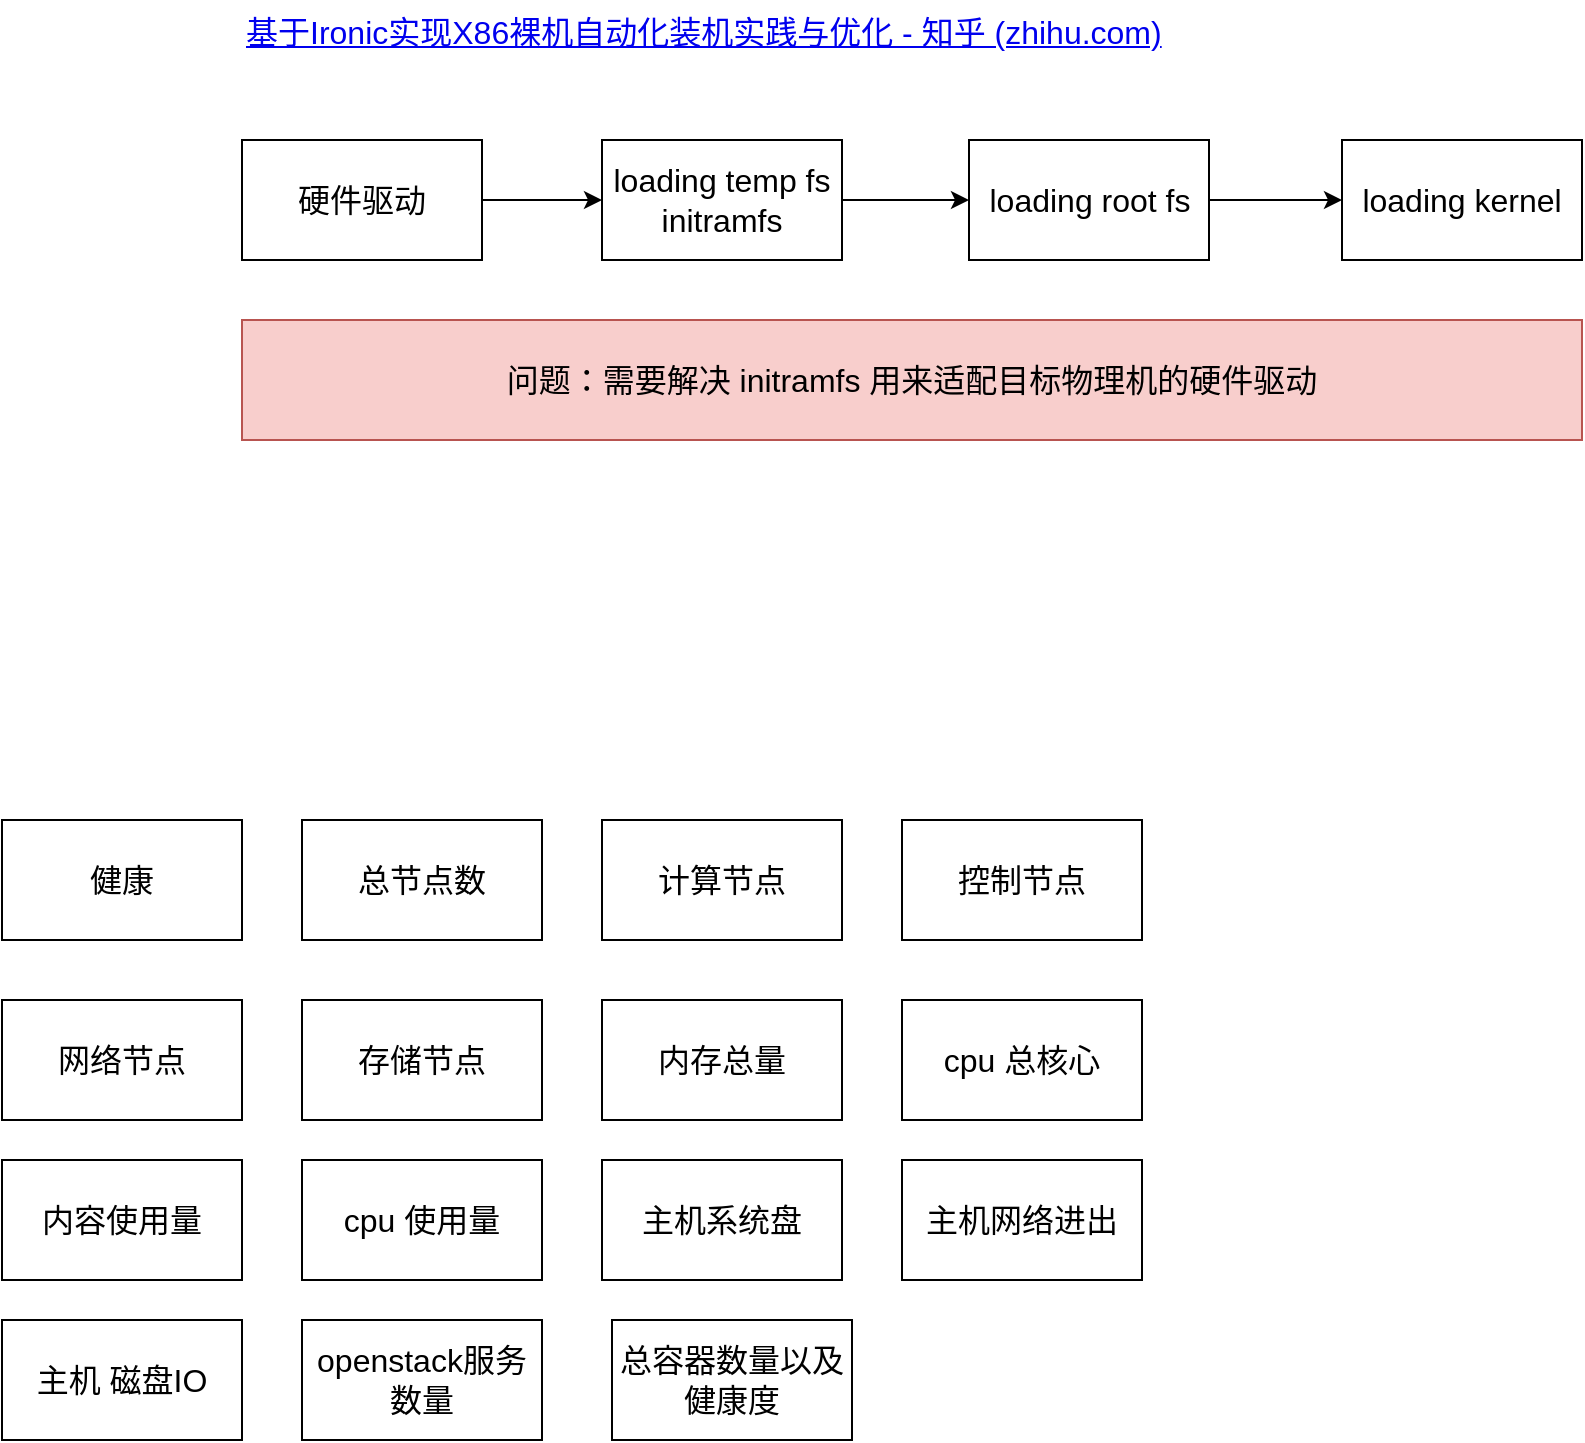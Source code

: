 <mxfile>
    <diagram id="6-c8X4OYtf5Ug9su37A3" name="第 1 页">
        <mxGraphModel dx="3045" dy="864" grid="1" gridSize="10" guides="1" tooltips="1" connect="1" arrows="1" fold="1" page="1" pageScale="1" pageWidth="827" pageHeight="1169" math="0" shadow="0">
            <root>
                <mxCell id="0"/>
                <mxCell id="1" parent="0"/>
                <mxCell id="4" style="edgeStyle=none;html=1;entryX=0;entryY=0.5;entryDx=0;entryDy=0;" edge="1" parent="1" source="2" target="3">
                    <mxGeometry relative="1" as="geometry"/>
                </mxCell>
                <mxCell id="2" value="硬件驱动" style="rounded=0;whiteSpace=wrap;html=1;fontSize=16;" vertex="1" parent="1">
                    <mxGeometry x="50" y="350" width="120" height="60" as="geometry"/>
                </mxCell>
                <mxCell id="6" style="edgeStyle=none;html=1;entryX=0;entryY=0.5;entryDx=0;entryDy=0;" edge="1" parent="1" source="3" target="5">
                    <mxGeometry relative="1" as="geometry"/>
                </mxCell>
                <mxCell id="3" value="loading temp&amp;nbsp;fs&lt;br style=&quot;font-size: 16px;&quot;&gt;initramfs" style="rounded=0;whiteSpace=wrap;html=1;fontSize=16;" vertex="1" parent="1">
                    <mxGeometry x="230" y="350" width="120" height="60" as="geometry"/>
                </mxCell>
                <mxCell id="8" style="edgeStyle=none;html=1;entryX=0;entryY=0.5;entryDx=0;entryDy=0;fontSize=16;" edge="1" parent="1" source="5" target="7">
                    <mxGeometry relative="1" as="geometry"/>
                </mxCell>
                <mxCell id="5" value="loading root fs" style="rounded=0;whiteSpace=wrap;html=1;fontSize=16;" vertex="1" parent="1">
                    <mxGeometry x="413.5" y="350" width="120" height="60" as="geometry"/>
                </mxCell>
                <mxCell id="7" value="loading kernel" style="rounded=0;whiteSpace=wrap;html=1;fontSize=16;" vertex="1" parent="1">
                    <mxGeometry x="600" y="350" width="120" height="60" as="geometry"/>
                </mxCell>
                <mxCell id="9" value="&lt;a href=&quot;https://zhuanlan.zhihu.com/p/59639444&quot;&gt;基于Ironic实现X86裸机自动化装机实践与优化 - 知乎 (zhihu.com)&lt;/a&gt;" style="text;whiteSpace=wrap;html=1;fontSize=16;" vertex="1" parent="1">
                    <mxGeometry x="50" y="280" width="490" height="40" as="geometry"/>
                </mxCell>
                <mxCell id="10" value="问题：需要解决 initramfs 用来适配目标物理机的硬件驱动" style="rounded=0;whiteSpace=wrap;html=1;fontSize=16;fillColor=#f8cecc;strokeColor=#b85450;" vertex="1" parent="1">
                    <mxGeometry x="50" y="440" width="670" height="60" as="geometry"/>
                </mxCell>
                <mxCell id="11" value="总节点数" style="rounded=0;whiteSpace=wrap;html=1;fontSize=16;" vertex="1" parent="1">
                    <mxGeometry x="80" y="690" width="120" height="60" as="geometry"/>
                </mxCell>
                <mxCell id="12" value="健康" style="rounded=0;whiteSpace=wrap;html=1;fontSize=16;" vertex="1" parent="1">
                    <mxGeometry x="-70" y="690" width="120" height="60" as="geometry"/>
                </mxCell>
                <mxCell id="13" value="网络节点" style="rounded=0;whiteSpace=wrap;html=1;fontSize=16;" vertex="1" parent="1">
                    <mxGeometry x="-70" y="780" width="120" height="60" as="geometry"/>
                </mxCell>
                <mxCell id="14" value="存储节点" style="rounded=0;whiteSpace=wrap;html=1;fontSize=16;" vertex="1" parent="1">
                    <mxGeometry x="80" y="780" width="120" height="60" as="geometry"/>
                </mxCell>
                <mxCell id="15" value="计算节点" style="rounded=0;whiteSpace=wrap;html=1;fontSize=16;" vertex="1" parent="1">
                    <mxGeometry x="230" y="690" width="120" height="60" as="geometry"/>
                </mxCell>
                <mxCell id="17" value="控制节点" style="rounded=0;whiteSpace=wrap;html=1;fontSize=16;" vertex="1" parent="1">
                    <mxGeometry x="380" y="690" width="120" height="60" as="geometry"/>
                </mxCell>
                <mxCell id="18" value="内容使用量" style="rounded=0;whiteSpace=wrap;html=1;fontSize=16;" vertex="1" parent="1">
                    <mxGeometry x="-70" y="860" width="120" height="60" as="geometry"/>
                </mxCell>
                <mxCell id="19" value="cpu 使用量" style="rounded=0;whiteSpace=wrap;html=1;fontSize=16;" vertex="1" parent="1">
                    <mxGeometry x="80" y="860" width="120" height="60" as="geometry"/>
                </mxCell>
                <mxCell id="20" value="内存总量" style="rounded=0;whiteSpace=wrap;html=1;fontSize=16;" vertex="1" parent="1">
                    <mxGeometry x="230" y="780" width="120" height="60" as="geometry"/>
                </mxCell>
                <mxCell id="21" value="cpu 总核心" style="rounded=0;whiteSpace=wrap;html=1;fontSize=16;" vertex="1" parent="1">
                    <mxGeometry x="380" y="780" width="120" height="60" as="geometry"/>
                </mxCell>
                <mxCell id="24" value="主机网络进出" style="rounded=0;whiteSpace=wrap;html=1;fontSize=16;" vertex="1" parent="1">
                    <mxGeometry x="380" y="860" width="120" height="60" as="geometry"/>
                </mxCell>
                <mxCell id="25" value="主机系统盘" style="rounded=0;whiteSpace=wrap;html=1;fontSize=16;" vertex="1" parent="1">
                    <mxGeometry x="230" y="860" width="120" height="60" as="geometry"/>
                </mxCell>
                <mxCell id="26" value="主机 磁盘IO" style="rounded=0;whiteSpace=wrap;html=1;fontSize=16;" vertex="1" parent="1">
                    <mxGeometry x="-70" y="940" width="120" height="60" as="geometry"/>
                </mxCell>
                <mxCell id="27" value="openstack服务数量" style="rounded=0;whiteSpace=wrap;html=1;fontSize=16;" vertex="1" parent="1">
                    <mxGeometry x="80" y="940" width="120" height="60" as="geometry"/>
                </mxCell>
                <mxCell id="28" value="总容器数量以及健康度" style="rounded=0;whiteSpace=wrap;html=1;fontSize=16;" vertex="1" parent="1">
                    <mxGeometry x="235" y="940" width="120" height="60" as="geometry"/>
                </mxCell>
            </root>
        </mxGraphModel>
    </diagram>
</mxfile>
